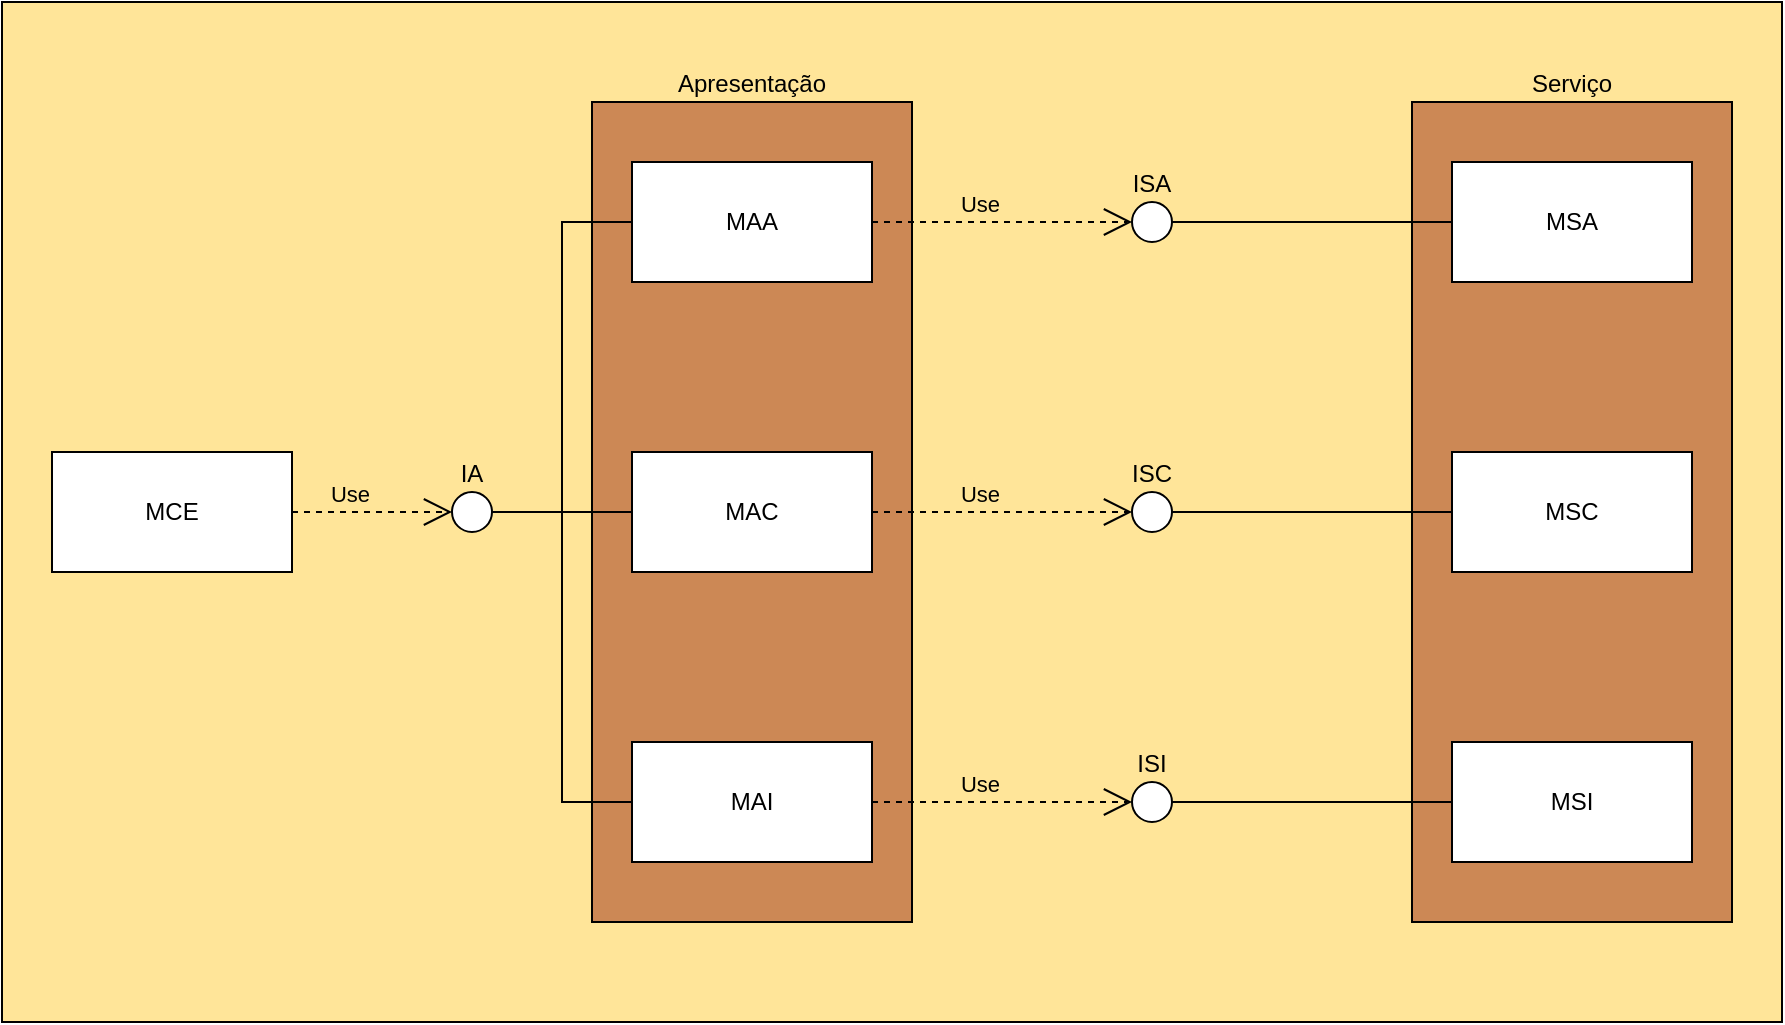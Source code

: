 <mxfile version="27.1.6" pages="2">
  <diagram name="Módulos" id="kg7k66CQdBWr9jU29U3g">
    <mxGraphModel grid="1" page="1" gridSize="10" guides="1" tooltips="1" connect="1" arrows="1" fold="1" pageScale="1" pageWidth="1169" pageHeight="827" math="0" shadow="0">
      <root>
        <mxCell id="0" />
        <mxCell id="1" parent="0" />
        <mxCell id="DwegPXyZ7HxNuzQq-i74-1" value="" style="rounded=0;whiteSpace=wrap;html=1;perimeterSpacing=1;fillColor=#FFE599;" vertex="1" parent="1">
          <mxGeometry x="139" y="159" width="890" height="510" as="geometry" />
        </mxCell>
        <mxCell id="DwegPXyZ7HxNuzQq-i74-2" value="Apresentação" style="rounded=0;whiteSpace=wrap;html=1;labelPosition=center;verticalLabelPosition=top;align=center;verticalAlign=bottom;fillColor=#CC8855;" vertex="1" parent="1">
          <mxGeometry x="434" y="209" width="160" height="410" as="geometry" />
        </mxCell>
        <mxCell id="DwegPXyZ7HxNuzQq-i74-3" value="Serviço" style="rounded=0;whiteSpace=wrap;html=1;labelPosition=center;verticalLabelPosition=top;align=center;verticalAlign=bottom;fillColor=#CC8855;" vertex="1" parent="1">
          <mxGeometry x="844" y="209" width="160" height="410" as="geometry" />
        </mxCell>
        <mxCell id="DwegPXyZ7HxNuzQq-i74-4" value="MAA" style="rounded=0;whiteSpace=wrap;html=1;" vertex="1" parent="1">
          <mxGeometry x="454" y="239" width="120" height="60" as="geometry" />
        </mxCell>
        <mxCell id="DwegPXyZ7HxNuzQq-i74-5" value="MSA" style="rounded=0;whiteSpace=wrap;html=1;" vertex="1" parent="1">
          <mxGeometry x="864" y="239" width="120" height="60" as="geometry" />
        </mxCell>
        <mxCell id="DwegPXyZ7HxNuzQq-i74-6" value="MSC" style="rounded=0;whiteSpace=wrap;html=1;" vertex="1" parent="1">
          <mxGeometry x="864" y="384" width="120" height="60" as="geometry" />
        </mxCell>
        <mxCell id="DwegPXyZ7HxNuzQq-i74-7" value="MSI" style="rounded=0;whiteSpace=wrap;html=1;" vertex="1" parent="1">
          <mxGeometry x="864" y="529" width="120" height="60" as="geometry" />
        </mxCell>
        <mxCell id="DwegPXyZ7HxNuzQq-i74-8" value="MAI" style="rounded=0;whiteSpace=wrap;html=1;" vertex="1" parent="1">
          <mxGeometry x="454" y="529" width="120" height="60" as="geometry" />
        </mxCell>
        <mxCell id="DwegPXyZ7HxNuzQq-i74-9" value="MAC" style="rounded=0;whiteSpace=wrap;html=1;" vertex="1" parent="1">
          <mxGeometry x="454" y="384" width="120" height="60" as="geometry" />
        </mxCell>
        <mxCell id="K3poxtcBb3pekPOQhcZv-3" style="edgeStyle=orthogonalEdgeStyle;rounded=0;orthogonalLoop=1;jettySize=auto;html=1;entryX=0;entryY=0.5;entryDx=0;entryDy=0;endArrow=none;startFill=0;" edge="1" parent="1" source="DwegPXyZ7HxNuzQq-i74-12" target="DwegPXyZ7HxNuzQq-i74-4">
          <mxGeometry relative="1" as="geometry" />
        </mxCell>
        <mxCell id="K3poxtcBb3pekPOQhcZv-4" style="edgeStyle=orthogonalEdgeStyle;rounded=0;orthogonalLoop=1;jettySize=auto;html=1;entryX=0;entryY=0.5;entryDx=0;entryDy=0;endArrow=none;startFill=0;" edge="1" parent="1" source="DwegPXyZ7HxNuzQq-i74-12" target="DwegPXyZ7HxNuzQq-i74-9">
          <mxGeometry relative="1" as="geometry" />
        </mxCell>
        <mxCell id="K3poxtcBb3pekPOQhcZv-5" style="edgeStyle=orthogonalEdgeStyle;rounded=0;orthogonalLoop=1;jettySize=auto;html=1;entryX=0;entryY=0.5;entryDx=0;entryDy=0;endArrow=none;startFill=0;" edge="1" parent="1" source="DwegPXyZ7HxNuzQq-i74-12" target="DwegPXyZ7HxNuzQq-i74-8">
          <mxGeometry relative="1" as="geometry" />
        </mxCell>
        <mxCell id="DwegPXyZ7HxNuzQq-i74-12" value="IA" style="ellipse;whiteSpace=wrap;html=1;aspect=fixed;labelPosition=center;verticalLabelPosition=top;align=center;verticalAlign=bottom;" vertex="1" parent="1">
          <mxGeometry x="364" y="404" width="20" height="20" as="geometry" />
        </mxCell>
        <mxCell id="DwegPXyZ7HxNuzQq-i74-14" value="Use" style="endArrow=open;endSize=12;dashed=1;html=1;rounded=0;exitX=1;exitY=0.5;exitDx=0;exitDy=0;entryX=0;entryY=0.5;entryDx=0;entryDy=0;labelBackgroundColor=none;labelPosition=left;verticalLabelPosition=top;align=right;verticalAlign=bottom;" edge="1" parent="1" source="DwegPXyZ7HxNuzQq-i74-4" target="DwegPXyZ7HxNuzQq-i74-15">
          <mxGeometry width="160" relative="1" as="geometry">
            <mxPoint x="909" y="133.71" as="sourcePoint" />
            <mxPoint x="1069" y="133.71" as="targetPoint" />
          </mxGeometry>
        </mxCell>
        <mxCell id="DwegPXyZ7HxNuzQq-i74-15" value="ISA" style="ellipse;whiteSpace=wrap;html=1;aspect=fixed;align=center;verticalAlign=bottom;labelPosition=center;verticalLabelPosition=top;" vertex="1" parent="1">
          <mxGeometry x="704" y="259" width="20" height="20" as="geometry" />
        </mxCell>
        <mxCell id="DwegPXyZ7HxNuzQq-i74-16" value="" style="endArrow=none;html=1;rounded=0;entryX=1;entryY=0.5;entryDx=0;entryDy=0;exitX=0;exitY=0.5;exitDx=0;exitDy=0;" edge="1" parent="1" source="DwegPXyZ7HxNuzQq-i74-5" target="DwegPXyZ7HxNuzQq-i74-15">
          <mxGeometry width="50" height="50" relative="1" as="geometry">
            <mxPoint x="944" y="249" as="sourcePoint" />
            <mxPoint x="994" y="199" as="targetPoint" />
          </mxGeometry>
        </mxCell>
        <mxCell id="DwegPXyZ7HxNuzQq-i74-23" value="Use" style="endArrow=open;endSize=12;dashed=1;html=1;rounded=0;exitX=1;exitY=0.5;exitDx=0;exitDy=0;entryX=0;entryY=0.5;entryDx=0;entryDy=0;labelBackgroundColor=none;labelPosition=left;verticalLabelPosition=top;align=right;verticalAlign=bottom;" edge="1" parent="1" source="DwegPXyZ7HxNuzQq-i74-8" target="DwegPXyZ7HxNuzQq-i74-24">
          <mxGeometry width="160" relative="1" as="geometry">
            <mxPoint x="584" y="279" as="sourcePoint" />
            <mxPoint x="1079" y="143.71" as="targetPoint" />
          </mxGeometry>
        </mxCell>
        <mxCell id="DwegPXyZ7HxNuzQq-i74-24" value="ISI" style="ellipse;whiteSpace=wrap;html=1;aspect=fixed;labelPosition=center;verticalLabelPosition=top;align=center;verticalAlign=bottom;" vertex="1" parent="1">
          <mxGeometry x="704" y="549" width="20" height="20" as="geometry" />
        </mxCell>
        <mxCell id="DwegPXyZ7HxNuzQq-i74-25" value="" style="endArrow=none;html=1;rounded=0;entryX=1;entryY=0.5;entryDx=0;entryDy=0;exitX=0;exitY=0.5;exitDx=0;exitDy=0;" edge="1" parent="1" source="DwegPXyZ7HxNuzQq-i74-7" target="DwegPXyZ7HxNuzQq-i74-24">
          <mxGeometry width="50" height="50" relative="1" as="geometry">
            <mxPoint x="814" y="279" as="sourcePoint" />
            <mxPoint x="1004" y="209" as="targetPoint" />
          </mxGeometry>
        </mxCell>
        <mxCell id="DwegPXyZ7HxNuzQq-i74-26" value="Use" style="endArrow=open;endSize=12;dashed=1;html=1;rounded=0;exitX=1;exitY=0.5;exitDx=0;exitDy=0;entryX=0;entryY=0.5;entryDx=0;entryDy=0;labelBackgroundColor=none;labelPosition=left;verticalLabelPosition=top;align=right;verticalAlign=bottom;" edge="1" parent="1" source="DwegPXyZ7HxNuzQq-i74-9" target="DwegPXyZ7HxNuzQq-i74-27">
          <mxGeometry width="160" relative="1" as="geometry">
            <mxPoint x="594" y="289" as="sourcePoint" />
            <mxPoint x="1089" y="153.71" as="targetPoint" />
          </mxGeometry>
        </mxCell>
        <mxCell id="DwegPXyZ7HxNuzQq-i74-27" value="ISC" style="ellipse;whiteSpace=wrap;html=1;aspect=fixed;labelPosition=center;verticalLabelPosition=top;align=center;verticalAlign=bottom;" vertex="1" parent="1">
          <mxGeometry x="704" y="404" width="20" height="20" as="geometry" />
        </mxCell>
        <mxCell id="DwegPXyZ7HxNuzQq-i74-28" value="" style="endArrow=none;html=1;rounded=0;entryX=1;entryY=0.5;entryDx=0;entryDy=0;exitX=0;exitY=0.5;exitDx=0;exitDy=0;" edge="1" parent="1" source="DwegPXyZ7HxNuzQq-i74-6" target="DwegPXyZ7HxNuzQq-i74-27">
          <mxGeometry width="50" height="50" relative="1" as="geometry">
            <mxPoint x="824" y="289" as="sourcePoint" />
            <mxPoint x="1014" y="219" as="targetPoint" />
          </mxGeometry>
        </mxCell>
        <mxCell id="5FDby0rnvQ4HKvEHWRTC-1" value="MCE" style="rounded=0;whiteSpace=wrap;html=1;" vertex="1" parent="1">
          <mxGeometry x="164" y="384" width="120" height="60" as="geometry" />
        </mxCell>
        <mxCell id="5FDby0rnvQ4HKvEHWRTC-3" value="Use" style="endArrow=open;endSize=12;dashed=1;html=1;rounded=0;exitX=1;exitY=0.5;exitDx=0;exitDy=0;labelBackgroundColor=none;labelPosition=left;verticalLabelPosition=top;align=right;verticalAlign=bottom;entryX=0;entryY=0.5;entryDx=0;entryDy=0;" edge="1" parent="1" source="5FDby0rnvQ4HKvEHWRTC-1" target="DwegPXyZ7HxNuzQq-i74-12">
          <mxGeometry width="160" relative="1" as="geometry">
            <mxPoint x="584" y="424" as="sourcePoint" />
            <mxPoint x="364" y="414" as="targetPoint" />
          </mxGeometry>
        </mxCell>
      </root>
    </mxGraphModel>
  </diagram>
  <diagram id="PtGVtRdn5LUlm2KjyuHd" name="Estados da Apresentação">
    <mxGraphModel grid="1" page="1" gridSize="10" guides="1" tooltips="1" connect="1" arrows="0" fold="1" pageScale="1" pageWidth="1169" pageHeight="827" background="#FFFFFF" math="0" shadow="0">
      <root>
        <mxCell id="0" />
        <mxCell id="1" parent="0" />
        <mxCell id="Vn7ExLqYi56RLN0f7CBu-1" value="" style="rounded=0;whiteSpace=wrap;html=1;fillColor=#FFE599;" vertex="1" parent="1">
          <mxGeometry x="4" y="-1643" width="1156" height="593" as="geometry" />
        </mxCell>
        <mxCell id="3yBjUHZP0Z2mMpjm3s-S-2" style="edgeStyle=orthogonalEdgeStyle;rounded=0;orthogonalLoop=1;jettySize=auto;html=1;entryX=0;entryY=0.5;entryDx=0;entryDy=0;" edge="1" parent="1" source="3yBjUHZP0Z2mMpjm3s-S-1" target="3yBjUHZP0Z2mMpjm3s-S-19">
          <mxGeometry relative="1" as="geometry">
            <mxPoint x="319" y="-1504.09" as="targetPoint" />
          </mxGeometry>
        </mxCell>
        <mxCell id="3yBjUHZP0Z2mMpjm3s-S-1" value="" style="ellipse;shape=doubleEllipse;html=1;dashed=0;whiteSpace=wrap;aspect=fixed;fillColor=#000000;" vertex="1" parent="1">
          <mxGeometry x="15" y="-1545.09" width="80" height="80" as="geometry" />
        </mxCell>
        <mxCell id="3yBjUHZP0Z2mMpjm3s-S-3" value="" style="ellipse;html=1;shape=endState;fillColor=strokeColor;" vertex="1" parent="1">
          <mxGeometry x="700.99" y="-1571" width="80" height="80" as="geometry" />
        </mxCell>
        <mxCell id="3yBjUHZP0Z2mMpjm3s-S-49" style="edgeStyle=orthogonalEdgeStyle;rounded=0;orthogonalLoop=1;jettySize=auto;html=1;entryX=0.5;entryY=0;entryDx=0;entryDy=0;labelPosition=center;verticalLabelPosition=top;align=center;verticalAlign=bottom;" edge="1" parent="1" source="3yBjUHZP0Z2mMpjm3s-S-18" target="3yBjUHZP0Z2mMpjm3s-S-3">
          <mxGeometry relative="1" as="geometry">
            <Array as="points">
              <mxPoint x="269" y="-1596" />
              <mxPoint x="741" y="-1596" />
            </Array>
          </mxGeometry>
        </mxCell>
        <mxCell id="3yBjUHZP0Z2mMpjm3s-S-50" value="[Sair]" style="edgeLabel;html=1;align=center;verticalAlign=bottom;resizable=0;points=[];labelPosition=center;verticalLabelPosition=top;labelBackgroundColor=none;" vertex="1" connectable="0" parent="3yBjUHZP0Z2mMpjm3s-S-49">
          <mxGeometry x="-0.176" relative="1" as="geometry">
            <mxPoint as="offset" />
          </mxGeometry>
        </mxCell>
        <mxCell id="3yBjUHZP0Z2mMpjm3s-S-18" value="Mostrando Login" style="swimlane;fontStyle=0;childLayout=stackLayout;horizontal=1;startSize=26;fillColor=#FFFFFF;horizontalStack=0;resizeParent=1;resizeParentMax=0;resizeLast=0;collapsible=1;marginBottom=0;whiteSpace=wrap;html=1;rounded=1;" vertex="1" parent="1">
          <mxGeometry x="199" y="-1544.09" width="140" height="104" as="geometry" />
        </mxCell>
        <mxCell id="3yBjUHZP0Z2mMpjm3s-S-19" value="on event/ Criar Conta" style="text;align=left;verticalAlign=top;spacingLeft=4;spacingRight=4;overflow=hidden;rotatable=0;points=[[0,0.5],[1,0.5]];portConstraint=eastwest;whiteSpace=wrap;html=1;fillColor=default;" vertex="1" parent="3yBjUHZP0Z2mMpjm3s-S-18">
          <mxGeometry y="26" width="140" height="26" as="geometry" />
        </mxCell>
        <mxCell id="3yBjUHZP0Z2mMpjm3s-S-20" value="on event/ Entrar" style="text;align=left;verticalAlign=top;spacingLeft=4;spacingRight=4;overflow=hidden;rotatable=0;points=[[0,0.5],[1,0.5]];portConstraint=eastwest;whiteSpace=wrap;html=1;fillColor=default;" vertex="1" parent="3yBjUHZP0Z2mMpjm3s-S-18">
          <mxGeometry y="52" width="140" height="26" as="geometry" />
        </mxCell>
        <mxCell id="3yBjUHZP0Z2mMpjm3s-S-48" value="on event/ Sair" style="text;align=left;verticalAlign=top;spacingLeft=4;spacingRight=4;overflow=hidden;rotatable=0;points=[[0,0.5],[1,0.5]];portConstraint=eastwest;whiteSpace=wrap;html=1;fillColor=default;rounded=1;strokeColor=none;" vertex="1" parent="3yBjUHZP0Z2mMpjm3s-S-18">
          <mxGeometry y="78" width="140" height="26" as="geometry" />
        </mxCell>
        <mxCell id="3yBjUHZP0Z2mMpjm3s-S-25" style="edgeStyle=orthogonalEdgeStyle;rounded=0;orthogonalLoop=1;jettySize=auto;html=1;entryX=0;entryY=0.5;entryDx=0;entryDy=0;exitX=0.5;exitY=1.003;exitDx=0;exitDy=0;exitPerimeter=0;" edge="1" parent="1" source="3yBjUHZP0Z2mMpjm3s-S-48" target="3yBjUHZP0Z2mMpjm3s-S-37">
          <mxGeometry relative="1" as="geometry">
            <mxPoint x="398.14" y="-1324.916" as="targetPoint" />
            <Array as="points">
              <mxPoint x="269" y="-1389" />
            </Array>
          </mxGeometry>
        </mxCell>
        <mxCell id="3yBjUHZP0Z2mMpjm3s-S-42" value="[Criar Conta] ou [Entrar]" style="edgeLabel;html=1;align=center;verticalAlign=bottom;resizable=0;points=[];labelPosition=center;verticalLabelPosition=top;labelBackgroundColor=none;" vertex="1" connectable="0" parent="3yBjUHZP0Z2mMpjm3s-S-25">
          <mxGeometry x="0.14" y="-2" relative="1" as="geometry">
            <mxPoint x="8" y="-2" as="offset" />
          </mxGeometry>
        </mxCell>
        <mxCell id="3yBjUHZP0Z2mMpjm3s-S-40" style="edgeStyle=orthogonalEdgeStyle;rounded=0;orthogonalLoop=1;jettySize=auto;html=1;entryX=1;entryY=0.5;entryDx=0;entryDy=0;" edge="1" parent="1" source="3yBjUHZP0Z2mMpjm3s-S-37" target="3yBjUHZP0Z2mMpjm3s-S-19">
          <mxGeometry relative="1" as="geometry" />
        </mxCell>
        <mxCell id="3yBjUHZP0Z2mMpjm3s-S-43" value="[Erro de Validação]" style="edgeLabel;html=1;align=center;verticalAlign=bottom;resizable=0;points=[];labelPosition=center;verticalLabelPosition=top;labelBackgroundColor=none;" vertex="1" connectable="0" parent="3yBjUHZP0Z2mMpjm3s-S-40">
          <mxGeometry x="0.081" relative="1" as="geometry">
            <mxPoint as="offset" />
          </mxGeometry>
        </mxCell>
        <mxCell id="3yBjUHZP0Z2mMpjm3s-S-44" style="edgeStyle=orthogonalEdgeStyle;rounded=0;orthogonalLoop=1;jettySize=auto;html=1;entryX=0;entryY=0.5;entryDx=0;entryDy=0;" edge="1" parent="1" source="3yBjUHZP0Z2mMpjm3s-S-37" target="3yBjUHZP0Z2mMpjm3s-S-47">
          <mxGeometry relative="1" as="geometry">
            <mxPoint x="700.99" y="-1389" as="targetPoint" />
            <Array as="points" />
          </mxGeometry>
        </mxCell>
        <mxCell id="3yBjUHZP0Z2mMpjm3s-S-54" value="[Validação Correta]" style="edgeLabel;html=1;align=center;verticalAlign=bottom;resizable=0;points=[];labelPosition=center;verticalLabelPosition=top;labelBackgroundColor=none;" vertex="1" connectable="0" parent="3yBjUHZP0Z2mMpjm3s-S-44">
          <mxGeometry x="-0.46" relative="1" as="geometry">
            <mxPoint x="26" y="1" as="offset" />
          </mxGeometry>
        </mxCell>
        <mxCell id="3yBjUHZP0Z2mMpjm3s-S-37" value="" style="rhombus;whiteSpace=wrap;html=1;fillColor=default;" vertex="1" parent="1">
          <mxGeometry x="500.99" y="-1429" width="80" height="80" as="geometry" />
        </mxCell>
        <mxCell id="Vn7ExLqYi56RLN0f7CBu-2" style="edgeStyle=orthogonalEdgeStyle;rounded=0;orthogonalLoop=1;jettySize=auto;html=1;entryX=0.25;entryY=0;entryDx=0;entryDy=0;labelPosition=center;verticalLabelPosition=top;align=center;verticalAlign=bottom;exitX=1;exitY=0.068;exitDx=0;exitDy=0;exitPerimeter=0;" edge="1" parent="1" source="3yBjUHZP0Z2mMpjm3s-S-45" target="3yBjUHZP0Z2mMpjm3s-S-18">
          <mxGeometry relative="1" as="geometry">
            <Array as="points">
              <mxPoint x="975" y="-1438" />
              <mxPoint x="975" y="-1620" />
              <mxPoint x="234" y="-1620" />
            </Array>
          </mxGeometry>
        </mxCell>
        <mxCell id="Vn7ExLqYi56RLN0f7CBu-3" value="[Excluir Conta] ou [LogOut]" style="edgeLabel;html=1;align=center;verticalAlign=bottom;resizable=0;points=[];labelPosition=center;verticalLabelPosition=top;labelBackgroundColor=none;" vertex="1" connectable="0" parent="Vn7ExLqYi56RLN0f7CBu-2">
          <mxGeometry x="0.083" relative="1" as="geometry">
            <mxPoint as="offset" />
          </mxGeometry>
        </mxCell>
        <mxCell id="3yBjUHZP0Z2mMpjm3s-S-45" value="Mostrando Conta" style="swimlane;fontStyle=0;childLayout=stackLayout;horizontal=1;startSize=26;horizontalStack=0;resizeParent=1;resizeParentMax=0;resizeLast=0;collapsible=1;marginBottom=0;whiteSpace=wrap;html=1;rounded=1;fillColor=default;" vertex="1" parent="1">
          <mxGeometry x="764" y="-1454" width="160" height="234" as="geometry" />
        </mxCell>
        <mxCell id="3yBjUHZP0Z2mMpjm3s-S-46" value="on event/ Sair" style="text;align=left;verticalAlign=top;spacingLeft=4;spacingRight=4;overflow=hidden;rotatable=0;points=[[0,0.5],[1,0.5]];portConstraint=eastwest;whiteSpace=wrap;html=1;fillColor=default;" vertex="1" parent="3yBjUHZP0Z2mMpjm3s-S-45">
          <mxGeometry y="26" width="160" height="26" as="geometry" />
        </mxCell>
        <mxCell id="3yBjUHZP0Z2mMpjm3s-S-47" value="on event/ Mudar Nome" style="text;align=left;verticalAlign=top;spacingLeft=4;spacingRight=4;overflow=hidden;rotatable=0;points=[[0,0.5],[1,0.5]];portConstraint=eastwest;whiteSpace=wrap;html=1;fillColor=default;" vertex="1" parent="3yBjUHZP0Z2mMpjm3s-S-45">
          <mxGeometry y="52" width="160" height="26" as="geometry" />
        </mxCell>
        <mxCell id="3yBjUHZP0Z2mMpjm3s-S-55" value="on event/ Criar Carteira" style="text;align=left;verticalAlign=top;spacingLeft=4;spacingRight=4;overflow=hidden;rotatable=0;points=[[0,0.5],[1,0.5]];portConstraint=eastwest;whiteSpace=wrap;html=1;fillColor=default;" vertex="1" parent="3yBjUHZP0Z2mMpjm3s-S-45">
          <mxGeometry y="78" width="160" height="26" as="geometry" />
        </mxCell>
        <mxCell id="3yBjUHZP0Z2mMpjm3s-S-59" value="on event/ Acessar Carteira" style="text;align=left;verticalAlign=top;spacingLeft=4;spacingRight=4;overflow=hidden;rotatable=0;points=[[0,0.5],[1,0.5]];portConstraint=eastwest;whiteSpace=wrap;html=1;fillColor=default;" vertex="1" parent="3yBjUHZP0Z2mMpjm3s-S-45">
          <mxGeometry y="104" width="160" height="26" as="geometry" />
        </mxCell>
        <mxCell id="3yBjUHZP0Z2mMpjm3s-S-56" value="on event/ Listar Carteiras" style="text;align=left;verticalAlign=top;spacingLeft=4;spacingRight=4;overflow=hidden;rotatable=0;points=[[0,0.5],[1,0.5]];portConstraint=eastwest;whiteSpace=wrap;html=1;fillColor=default;" vertex="1" parent="3yBjUHZP0Z2mMpjm3s-S-45">
          <mxGeometry y="130" width="160" height="26" as="geometry" />
        </mxCell>
        <mxCell id="3yBjUHZP0Z2mMpjm3s-S-57" value="on event/ Excluir Carteira" style="text;align=left;verticalAlign=top;spacingLeft=4;spacingRight=4;overflow=hidden;rotatable=0;points=[[0,0.5],[1,0.5]];portConstraint=eastwest;whiteSpace=wrap;html=1;fillColor=default;" vertex="1" parent="3yBjUHZP0Z2mMpjm3s-S-45">
          <mxGeometry y="156" width="160" height="26" as="geometry" />
        </mxCell>
        <mxCell id="3yBjUHZP0Z2mMpjm3s-S-58" value="on event/ Excluir Conta" style="text;align=left;verticalAlign=top;spacingLeft=4;spacingRight=4;overflow=hidden;rotatable=0;points=[[0,0.5],[1,0.5]];portConstraint=eastwest;whiteSpace=wrap;html=1;fillColor=default;" vertex="1" parent="3yBjUHZP0Z2mMpjm3s-S-45">
          <mxGeometry y="182" width="160" height="26" as="geometry" />
        </mxCell>
        <mxCell id="q04wsM1dkHjkiSUqSHaf-14" value="on event/ LogOut" style="text;align=left;verticalAlign=top;spacingLeft=4;spacingRight=4;overflow=hidden;rotatable=0;points=[[0,0.5],[1,0.5]];portConstraint=eastwest;whiteSpace=wrap;html=1;fillColor=default;rounded=1;strokeColor=none;" vertex="1" parent="3yBjUHZP0Z2mMpjm3s-S-45">
          <mxGeometry y="208" width="160" height="26" as="geometry" />
        </mxCell>
        <mxCell id="3yBjUHZP0Z2mMpjm3s-S-52" style="edgeStyle=orthogonalEdgeStyle;rounded=0;orthogonalLoop=1;jettySize=auto;html=1;entryX=1;entryY=0.5;entryDx=0;entryDy=0;labelPosition=center;verticalLabelPosition=top;align=center;verticalAlign=bottom;" edge="1" parent="1" source="3yBjUHZP0Z2mMpjm3s-S-45" target="3yBjUHZP0Z2mMpjm3s-S-3">
          <mxGeometry relative="1" as="geometry">
            <Array as="points">
              <mxPoint x="850.99" y="-1531" />
            </Array>
          </mxGeometry>
        </mxCell>
        <mxCell id="3yBjUHZP0Z2mMpjm3s-S-53" value="[Sair]" style="edgeLabel;html=1;align=center;verticalAlign=bottom;resizable=0;points=[];labelPosition=center;verticalLabelPosition=top;labelBackgroundColor=none;" vertex="1" connectable="0" parent="3yBjUHZP0Z2mMpjm3s-S-52">
          <mxGeometry x="0.141" y="-1" relative="1" as="geometry">
            <mxPoint x="-21" y="3" as="offset" />
          </mxGeometry>
        </mxCell>
        <mxCell id="q04wsM1dkHjkiSUqSHaf-2" value="Mostrando Carteira" style="swimlane;fontStyle=0;childLayout=stackLayout;horizontal=1;startSize=26;horizontalStack=0;resizeParent=1;resizeParentMax=0;resizeLast=0;collapsible=1;marginBottom=0;whiteSpace=wrap;html=1;rounded=1;fillColor=default;" vertex="1" parent="1">
          <mxGeometry x="975" y="-1240" width="159" height="182" as="geometry" />
        </mxCell>
        <mxCell id="q04wsM1dkHjkiSUqSHaf-4" value="on event/ Voltar" style="text;align=left;verticalAlign=top;spacingLeft=4;spacingRight=4;overflow=hidden;rotatable=0;points=[[0,0.5],[1,0.5]];portConstraint=eastwest;whiteSpace=wrap;html=1;fillColor=default;" vertex="1" parent="q04wsM1dkHjkiSUqSHaf-2">
          <mxGeometry y="26" width="159" height="26" as="geometry" />
        </mxCell>
        <mxCell id="q04wsM1dkHjkiSUqSHaf-15" value="on event/ Editar Carteira" style="text;align=left;verticalAlign=top;spacingLeft=4;spacingRight=4;overflow=hidden;rotatable=0;points=[[0,0.5],[1,0.5]];portConstraint=eastwest;whiteSpace=wrap;html=1;fillColor=default;" vertex="1" parent="q04wsM1dkHjkiSUqSHaf-2">
          <mxGeometry y="52" width="159" height="26" as="geometry" />
        </mxCell>
        <mxCell id="q04wsM1dkHjkiSUqSHaf-3" value="on event/ Listar Ordens" style="text;align=left;verticalAlign=top;spacingLeft=4;spacingRight=4;overflow=hidden;rotatable=0;points=[[0,0.5],[1,0.5]];portConstraint=eastwest;whiteSpace=wrap;html=1;fillColor=default;" vertex="1" parent="q04wsM1dkHjkiSUqSHaf-2">
          <mxGeometry y="78" width="159" height="26" as="geometry" />
        </mxCell>
        <mxCell id="q04wsM1dkHjkiSUqSHaf-5" value="on event/ Fazer Ordem" style="text;align=left;verticalAlign=top;spacingLeft=4;spacingRight=4;overflow=hidden;rotatable=0;points=[[0,0.5],[1,0.5]];portConstraint=eastwest;whiteSpace=wrap;html=1;fillColor=default;" vertex="1" parent="q04wsM1dkHjkiSUqSHaf-2">
          <mxGeometry y="104" width="159" height="26" as="geometry" />
        </mxCell>
        <mxCell id="q04wsM1dkHjkiSUqSHaf-6" value="on event/ Cancelar Ordem" style="text;align=left;verticalAlign=top;spacingLeft=4;spacingRight=4;overflow=hidden;rotatable=0;points=[[0,0.5],[1,0.5]];portConstraint=eastwest;whiteSpace=wrap;html=1;fillColor=default;" vertex="1" parent="q04wsM1dkHjkiSUqSHaf-2">
          <mxGeometry y="130" width="159" height="26" as="geometry" />
        </mxCell>
        <mxCell id="q04wsM1dkHjkiSUqSHaf-7" value="on event/ Excluir Ordem" style="text;align=left;verticalAlign=top;spacingLeft=4;spacingRight=4;overflow=hidden;rotatable=0;points=[[0,0.5],[1,0.5]];portConstraint=eastwest;whiteSpace=wrap;html=1;fillColor=default;rounded=1;strokeColor=none;" vertex="1" parent="q04wsM1dkHjkiSUqSHaf-2">
          <mxGeometry y="156" width="159" height="26" as="geometry" />
        </mxCell>
        <mxCell id="q04wsM1dkHjkiSUqSHaf-10" style="edgeStyle=orthogonalEdgeStyle;rounded=0;orthogonalLoop=1;jettySize=auto;html=1;exitX=1;exitY=0.5;exitDx=0;exitDy=0;entryX=0.5;entryY=0;entryDx=0;entryDy=0;" edge="1" parent="1" source="3yBjUHZP0Z2mMpjm3s-S-59" target="q04wsM1dkHjkiSUqSHaf-2">
          <mxGeometry relative="1" as="geometry" />
        </mxCell>
        <mxCell id="q04wsM1dkHjkiSUqSHaf-11" value="[Acessar Carteira]" style="edgeLabel;html=1;align=center;verticalAlign=bottom;resizable=0;points=[];labelPosition=center;verticalLabelPosition=top;labelBackgroundColor=none;" vertex="1" connectable="0" parent="q04wsM1dkHjkiSUqSHaf-10">
          <mxGeometry x="-0.209" y="-2" relative="1" as="geometry">
            <mxPoint x="-2" y="-2" as="offset" />
          </mxGeometry>
        </mxCell>
        <mxCell id="q04wsM1dkHjkiSUqSHaf-12" style="edgeStyle=orthogonalEdgeStyle;rounded=0;orthogonalLoop=1;jettySize=auto;html=1;exitX=0;exitY=0.5;exitDx=0;exitDy=0;entryX=0.5;entryY=1.003;entryDx=0;entryDy=0;entryPerimeter=0;" edge="1" parent="1" source="q04wsM1dkHjkiSUqSHaf-15" target="q04wsM1dkHjkiSUqSHaf-14">
          <mxGeometry relative="1" as="geometry">
            <mxPoint x="860.99" y="-1219.91" as="targetPoint" />
          </mxGeometry>
        </mxCell>
        <mxCell id="q04wsM1dkHjkiSUqSHaf-13" value="[Voltar]" style="edgeLabel;html=1;align=center;verticalAlign=bottom;resizable=0;points=[];labelPosition=center;verticalLabelPosition=top;labelBackgroundColor=none;" vertex="1" connectable="0" parent="q04wsM1dkHjkiSUqSHaf-12">
          <mxGeometry x="-0.277" relative="1" as="geometry">
            <mxPoint as="offset" />
          </mxGeometry>
        </mxCell>
      </root>
    </mxGraphModel>
  </diagram>
</mxfile>
